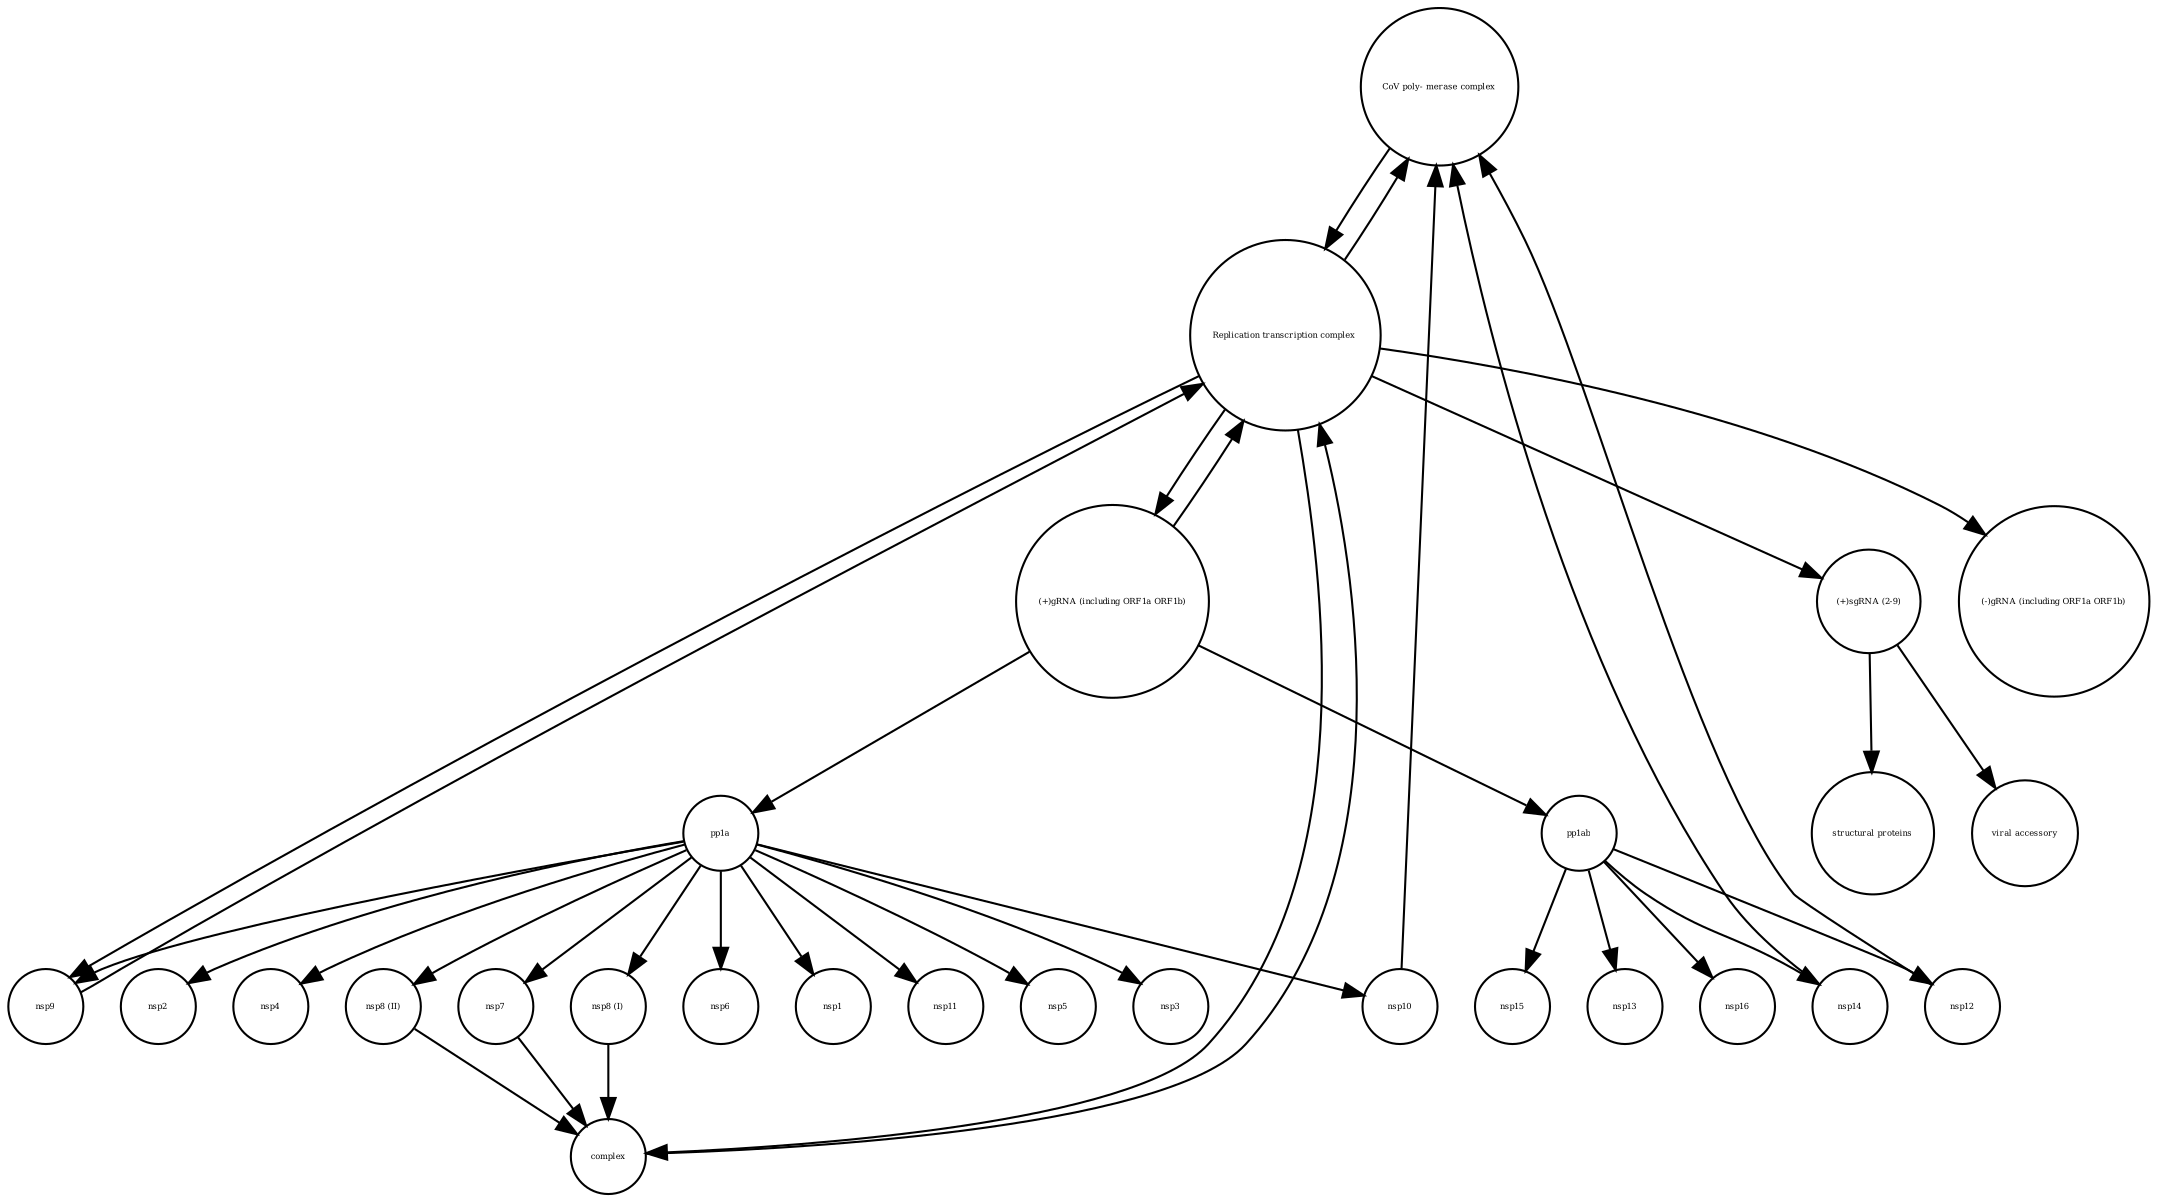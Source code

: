 strict digraph  {
"CoV poly- merase complex" [annotation="", bipartite=0, cls=complex, fontsize=4, label="CoV poly- merase complex", shape=circle];
nsp9 [annotation="", bipartite=0, cls=macromolecule, fontsize=4, label=nsp9, shape=circle];
nsp2 [annotation="", bipartite=0, cls=macromolecule, fontsize=4, label=nsp2, shape=circle];
nsp15 [annotation="", bipartite=0, cls=macromolecule, fontsize=4, label=nsp15, shape=circle];
"structural proteins" [annotation="", bipartite=0, cls=macromolecule, fontsize=4, label="structural proteins", shape=circle];
nsp4 [annotation="", bipartite=0, cls=macromolecule, fontsize=4, label=nsp4, shape=circle];
nsp13 [annotation="", bipartite=0, cls=macromolecule, fontsize=4, label=nsp13, shape=circle];
"nsp8 (II)" [annotation="", bipartite=0, cls=macromolecule, fontsize=4, label="nsp8 (II)", shape=circle];
nsp7 [annotation="", bipartite=0, cls=macromolecule, fontsize=4, label=nsp7, shape=circle];
nsp14 [annotation="", bipartite=0, cls=macromolecule, fontsize=4, label=nsp14, shape=circle];
"nsp8 (I)" [annotation="", bipartite=0, cls=macromolecule, fontsize=4, label="nsp8 (I)", shape=circle];
"(+)sgRNA (2-9)" [annotation="", bipartite=0, cls="nucleic acid feature", fontsize=4, label="(+)sgRNA (2-9)", shape=circle];
"(+)gRNA (including ORF1a ORF1b)" [annotation="", bipartite=0, cls="nucleic acid feature", fontsize=4, label="(+)gRNA (including ORF1a ORF1b)", shape=circle];
nsp6 [annotation="", bipartite=0, cls=macromolecule, fontsize=4, label=nsp6, shape=circle];
"(-)gRNA (including ORF1a ORF1b)" [annotation="", bipartite=0, cls="nucleic acid feature", fontsize=4, label="(-)gRNA (including ORF1a ORF1b)", shape=circle];
nsp1 [annotation="", bipartite=0, cls=macromolecule, fontsize=4, label=nsp1, shape=circle];
complex [annotation="", bipartite=0, cls=complex, fontsize=4, label=complex, shape=circle];
nsp11 [annotation="", bipartite=0, cls=macromolecule, fontsize=4, label=nsp11, shape=circle];
nsp16 [annotation="", bipartite=0, cls=macromolecule, fontsize=4, label=nsp16, shape=circle];
"Replication transcription complex " [annotation="", bipartite=0, cls=complex, fontsize=4, label="Replication transcription complex ", shape=circle];
nsp10 [annotation="", bipartite=0, cls=macromolecule, fontsize=4, label=nsp10, shape=circle];
pp1a [annotation="", bipartite=0, cls=macromolecule, fontsize=4, label=pp1a, shape=circle];
"viral accessory" [annotation="", bipartite=0, cls=macromolecule, fontsize=4, label="viral accessory", shape=circle];
pp1ab [annotation="", bipartite=0, cls=macromolecule, fontsize=4, label=pp1ab, shape=circle];
nsp5 [annotation="", bipartite=0, cls=macromolecule, fontsize=4, label=nsp5, shape=circle];
nsp12 [annotation="", bipartite=0, cls=macromolecule, fontsize=4, label=nsp12, shape=circle];
nsp3 [annotation="", bipartite=0, cls=macromolecule, fontsize=4, label=nsp3, shape=circle];
"CoV poly- merase complex" -> "Replication transcription complex "  [annotation="", interaction_type=production];
nsp9 -> "Replication transcription complex "  [annotation="", interaction_type=production];
"nsp8 (II)" -> complex  [annotation="", interaction_type=production];
nsp7 -> complex  [annotation="", interaction_type=production];
nsp14 -> "CoV poly- merase complex"  [annotation="", interaction_type=production];
"nsp8 (I)" -> complex  [annotation="", interaction_type=production];
"(+)sgRNA (2-9)" -> "structural proteins"  [annotation="", interaction_type="necessary stimulation"];
"(+)sgRNA (2-9)" -> "viral accessory"  [annotation="", interaction_type="necessary stimulation"];
"(+)gRNA (including ORF1a ORF1b)" -> "Replication transcription complex "  [annotation="", interaction_type=production];
"(+)gRNA (including ORF1a ORF1b)" -> pp1ab  [annotation="", interaction_type="necessary stimulation"];
"(+)gRNA (including ORF1a ORF1b)" -> pp1a  [annotation="", interaction_type="necessary stimulation"];
complex -> "Replication transcription complex "  [annotation="", interaction_type=production];
"Replication transcription complex " -> "CoV poly- merase complex"  [annotation="", interaction_type=production];
"Replication transcription complex " -> nsp9  [annotation="", interaction_type=production];
"Replication transcription complex " -> complex  [annotation="", interaction_type=production];
"Replication transcription complex " -> "(+)gRNA (including ORF1a ORF1b)"  [annotation="", interaction_type=production];
"Replication transcription complex " -> "(-)gRNA (including ORF1a ORF1b)"  [annotation="", interaction_type=production];
"Replication transcription complex " -> "(+)sgRNA (2-9)"  [annotation="", interaction_type="necessary stimulation"];
nsp10 -> "CoV poly- merase complex"  [annotation="", interaction_type=production];
pp1a -> nsp9  [annotation="", interaction_type=production];
pp1a -> nsp11  [annotation="", interaction_type=production];
pp1a -> "nsp8 (II)"  [annotation="", interaction_type=production];
pp1a -> nsp10  [annotation="", interaction_type=production];
pp1a -> nsp2  [annotation="", interaction_type=production];
pp1a -> nsp6  [annotation="", interaction_type=production];
pp1a -> nsp7  [annotation="", interaction_type=production];
pp1a -> "nsp8 (I)"  [annotation="", interaction_type=production];
pp1a -> nsp4  [annotation="", interaction_type=production];
pp1a -> nsp5  [annotation="", interaction_type=production];
pp1a -> nsp3  [annotation="", interaction_type=production];
pp1a -> nsp1  [annotation="", interaction_type=production];
pp1ab -> nsp13  [annotation="", interaction_type=production];
pp1ab -> nsp15  [annotation="", interaction_type=production];
pp1ab -> nsp14  [annotation="", interaction_type=production];
pp1ab -> nsp12  [annotation="", interaction_type=production];
pp1ab -> nsp16  [annotation="", interaction_type=production];
nsp12 -> "CoV poly- merase complex"  [annotation="", interaction_type=production];
}
